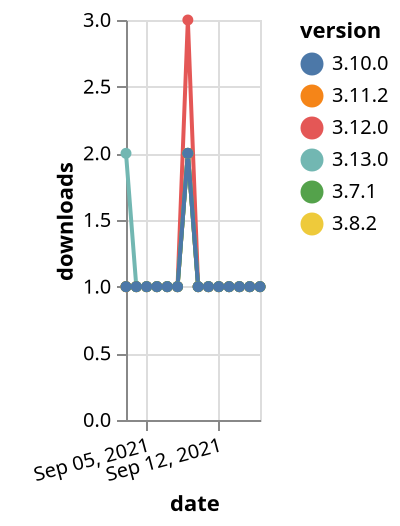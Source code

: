 {"$schema": "https://vega.github.io/schema/vega-lite/v5.json", "description": "A simple bar chart with embedded data.", "data": {"values": [{"date": "2021-09-03", "total": 143, "delta": 1, "version": "3.11.2"}, {"date": "2021-09-04", "total": 144, "delta": 1, "version": "3.11.2"}, {"date": "2021-09-05", "total": 145, "delta": 1, "version": "3.11.2"}, {"date": "2021-09-06", "total": 146, "delta": 1, "version": "3.11.2"}, {"date": "2021-09-07", "total": 147, "delta": 1, "version": "3.11.2"}, {"date": "2021-09-08", "total": 148, "delta": 1, "version": "3.11.2"}, {"date": "2021-09-09", "total": 150, "delta": 2, "version": "3.11.2"}, {"date": "2021-09-10", "total": 151, "delta": 1, "version": "3.11.2"}, {"date": "2021-09-11", "total": 152, "delta": 1, "version": "3.11.2"}, {"date": "2021-09-12", "total": 153, "delta": 1, "version": "3.11.2"}, {"date": "2021-09-13", "total": 154, "delta": 1, "version": "3.11.2"}, {"date": "2021-09-14", "total": 155, "delta": 1, "version": "3.11.2"}, {"date": "2021-09-15", "total": 156, "delta": 1, "version": "3.11.2"}, {"date": "2021-09-16", "total": 157, "delta": 1, "version": "3.11.2"}, {"date": "2021-09-03", "total": 172, "delta": 1, "version": "3.8.2"}, {"date": "2021-09-04", "total": 173, "delta": 1, "version": "3.8.2"}, {"date": "2021-09-05", "total": 174, "delta": 1, "version": "3.8.2"}, {"date": "2021-09-06", "total": 175, "delta": 1, "version": "3.8.2"}, {"date": "2021-09-07", "total": 176, "delta": 1, "version": "3.8.2"}, {"date": "2021-09-08", "total": 177, "delta": 1, "version": "3.8.2"}, {"date": "2021-09-09", "total": 179, "delta": 2, "version": "3.8.2"}, {"date": "2021-09-10", "total": 180, "delta": 1, "version": "3.8.2"}, {"date": "2021-09-11", "total": 181, "delta": 1, "version": "3.8.2"}, {"date": "2021-09-12", "total": 182, "delta": 1, "version": "3.8.2"}, {"date": "2021-09-13", "total": 183, "delta": 1, "version": "3.8.2"}, {"date": "2021-09-14", "total": 184, "delta": 1, "version": "3.8.2"}, {"date": "2021-09-15", "total": 185, "delta": 1, "version": "3.8.2"}, {"date": "2021-09-16", "total": 186, "delta": 1, "version": "3.8.2"}, {"date": "2021-09-03", "total": 162, "delta": 1, "version": "3.12.0"}, {"date": "2021-09-04", "total": 163, "delta": 1, "version": "3.12.0"}, {"date": "2021-09-05", "total": 164, "delta": 1, "version": "3.12.0"}, {"date": "2021-09-06", "total": 165, "delta": 1, "version": "3.12.0"}, {"date": "2021-09-07", "total": 166, "delta": 1, "version": "3.12.0"}, {"date": "2021-09-08", "total": 167, "delta": 1, "version": "3.12.0"}, {"date": "2021-09-09", "total": 170, "delta": 3, "version": "3.12.0"}, {"date": "2021-09-10", "total": 171, "delta": 1, "version": "3.12.0"}, {"date": "2021-09-11", "total": 172, "delta": 1, "version": "3.12.0"}, {"date": "2021-09-12", "total": 173, "delta": 1, "version": "3.12.0"}, {"date": "2021-09-13", "total": 174, "delta": 1, "version": "3.12.0"}, {"date": "2021-09-14", "total": 175, "delta": 1, "version": "3.12.0"}, {"date": "2021-09-15", "total": 176, "delta": 1, "version": "3.12.0"}, {"date": "2021-09-16", "total": 177, "delta": 1, "version": "3.12.0"}, {"date": "2021-09-03", "total": 117, "delta": 2, "version": "3.13.0"}, {"date": "2021-09-04", "total": 118, "delta": 1, "version": "3.13.0"}, {"date": "2021-09-05", "total": 119, "delta": 1, "version": "3.13.0"}, {"date": "2021-09-06", "total": 120, "delta": 1, "version": "3.13.0"}, {"date": "2021-09-07", "total": 121, "delta": 1, "version": "3.13.0"}, {"date": "2021-09-08", "total": 122, "delta": 1, "version": "3.13.0"}, {"date": "2021-09-09", "total": 124, "delta": 2, "version": "3.13.0"}, {"date": "2021-09-10", "total": 125, "delta": 1, "version": "3.13.0"}, {"date": "2021-09-11", "total": 126, "delta": 1, "version": "3.13.0"}, {"date": "2021-09-12", "total": 127, "delta": 1, "version": "3.13.0"}, {"date": "2021-09-13", "total": 128, "delta": 1, "version": "3.13.0"}, {"date": "2021-09-14", "total": 129, "delta": 1, "version": "3.13.0"}, {"date": "2021-09-15", "total": 130, "delta": 1, "version": "3.13.0"}, {"date": "2021-09-16", "total": 131, "delta": 1, "version": "3.13.0"}, {"date": "2021-09-03", "total": 215, "delta": 1, "version": "3.7.1"}, {"date": "2021-09-04", "total": 216, "delta": 1, "version": "3.7.1"}, {"date": "2021-09-05", "total": 217, "delta": 1, "version": "3.7.1"}, {"date": "2021-09-06", "total": 218, "delta": 1, "version": "3.7.1"}, {"date": "2021-09-07", "total": 219, "delta": 1, "version": "3.7.1"}, {"date": "2021-09-08", "total": 220, "delta": 1, "version": "3.7.1"}, {"date": "2021-09-09", "total": 222, "delta": 2, "version": "3.7.1"}, {"date": "2021-09-10", "total": 223, "delta": 1, "version": "3.7.1"}, {"date": "2021-09-11", "total": 224, "delta": 1, "version": "3.7.1"}, {"date": "2021-09-12", "total": 225, "delta": 1, "version": "3.7.1"}, {"date": "2021-09-13", "total": 226, "delta": 1, "version": "3.7.1"}, {"date": "2021-09-14", "total": 227, "delta": 1, "version": "3.7.1"}, {"date": "2021-09-15", "total": 228, "delta": 1, "version": "3.7.1"}, {"date": "2021-09-16", "total": 229, "delta": 1, "version": "3.7.1"}, {"date": "2021-09-03", "total": 162, "delta": 1, "version": "3.10.0"}, {"date": "2021-09-04", "total": 163, "delta": 1, "version": "3.10.0"}, {"date": "2021-09-05", "total": 164, "delta": 1, "version": "3.10.0"}, {"date": "2021-09-06", "total": 165, "delta": 1, "version": "3.10.0"}, {"date": "2021-09-07", "total": 166, "delta": 1, "version": "3.10.0"}, {"date": "2021-09-08", "total": 167, "delta": 1, "version": "3.10.0"}, {"date": "2021-09-09", "total": 169, "delta": 2, "version": "3.10.0"}, {"date": "2021-09-10", "total": 170, "delta": 1, "version": "3.10.0"}, {"date": "2021-09-11", "total": 171, "delta": 1, "version": "3.10.0"}, {"date": "2021-09-12", "total": 172, "delta": 1, "version": "3.10.0"}, {"date": "2021-09-13", "total": 173, "delta": 1, "version": "3.10.0"}, {"date": "2021-09-14", "total": 174, "delta": 1, "version": "3.10.0"}, {"date": "2021-09-15", "total": 175, "delta": 1, "version": "3.10.0"}, {"date": "2021-09-16", "total": 176, "delta": 1, "version": "3.10.0"}]}, "width": "container", "mark": {"type": "line", "point": {"filled": true}}, "encoding": {"x": {"field": "date", "type": "temporal", "timeUnit": "yearmonthdate", "title": "date", "axis": {"labelAngle": -15}}, "y": {"field": "delta", "type": "quantitative", "title": "downloads"}, "color": {"field": "version", "type": "nominal"}, "tooltip": {"field": "delta"}}}